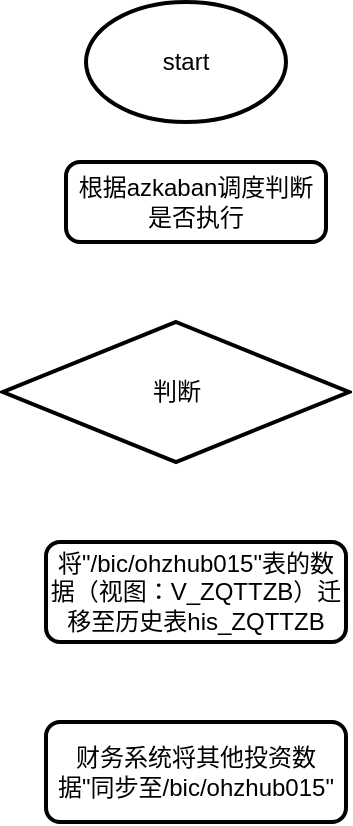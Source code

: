 <mxfile version="10.7.7" type="github"><diagram id="CbKFdTX_EYIRgnpVTm_d" name="Page-1"><mxGraphModel dx="1394" dy="764" grid="1" gridSize="10" guides="1" tooltips="1" connect="1" arrows="1" fold="1" page="1" pageScale="1" pageWidth="827" pageHeight="1169" math="0" shadow="0"><root><mxCell id="0"/><mxCell id="1" parent="0"/><mxCell id="mzEmDTqciLKnz5UOvd4k-1" value="start" style="strokeWidth=2;html=1;shape=mxgraph.flowchart.start_1;whiteSpace=wrap;" parent="1" vertex="1"><mxGeometry x="280" y="30" width="100" height="60" as="geometry"/></mxCell><mxCell id="mzEmDTqciLKnz5UOvd4k-3" value="根据azkaban调度判断是否执行" style="rounded=1;whiteSpace=wrap;html=1;absoluteArcSize=1;arcSize=14;strokeWidth=2;" parent="1" vertex="1"><mxGeometry x="270" y="110" width="130" height="40" as="geometry"/></mxCell><mxCell id="mzEmDTqciLKnz5UOvd4k-5" value="判断" style="strokeWidth=2;html=1;shape=mxgraph.flowchart.decision;whiteSpace=wrap;" parent="1" vertex="1"><mxGeometry x="238.5" y="190" width="173" height="70" as="geometry"/></mxCell><mxCell id="mzEmDTqciLKnz5UOvd4k-6" value="将&quot;/bic/ohzhub015&quot;表的数据（视图：V_ZQTTZB）迁移至历史表his_ZQTTZB" style="rounded=1;whiteSpace=wrap;html=1;absoluteArcSize=1;arcSize=14;strokeWidth=2;" parent="1" vertex="1"><mxGeometry x="260" y="300" width="150" height="50" as="geometry"/></mxCell><mxCell id="cTzWhgLsFKrINaBjzM2T-1" value="财务系统将其他投资数据&quot;同步至/bic/ohzhub015&quot;" style="rounded=1;whiteSpace=wrap;html=1;absoluteArcSize=1;arcSize=14;strokeWidth=2;" vertex="1" parent="1"><mxGeometry x="260" y="390" width="150" height="50" as="geometry"/></mxCell></root></mxGraphModel></diagram></mxfile>